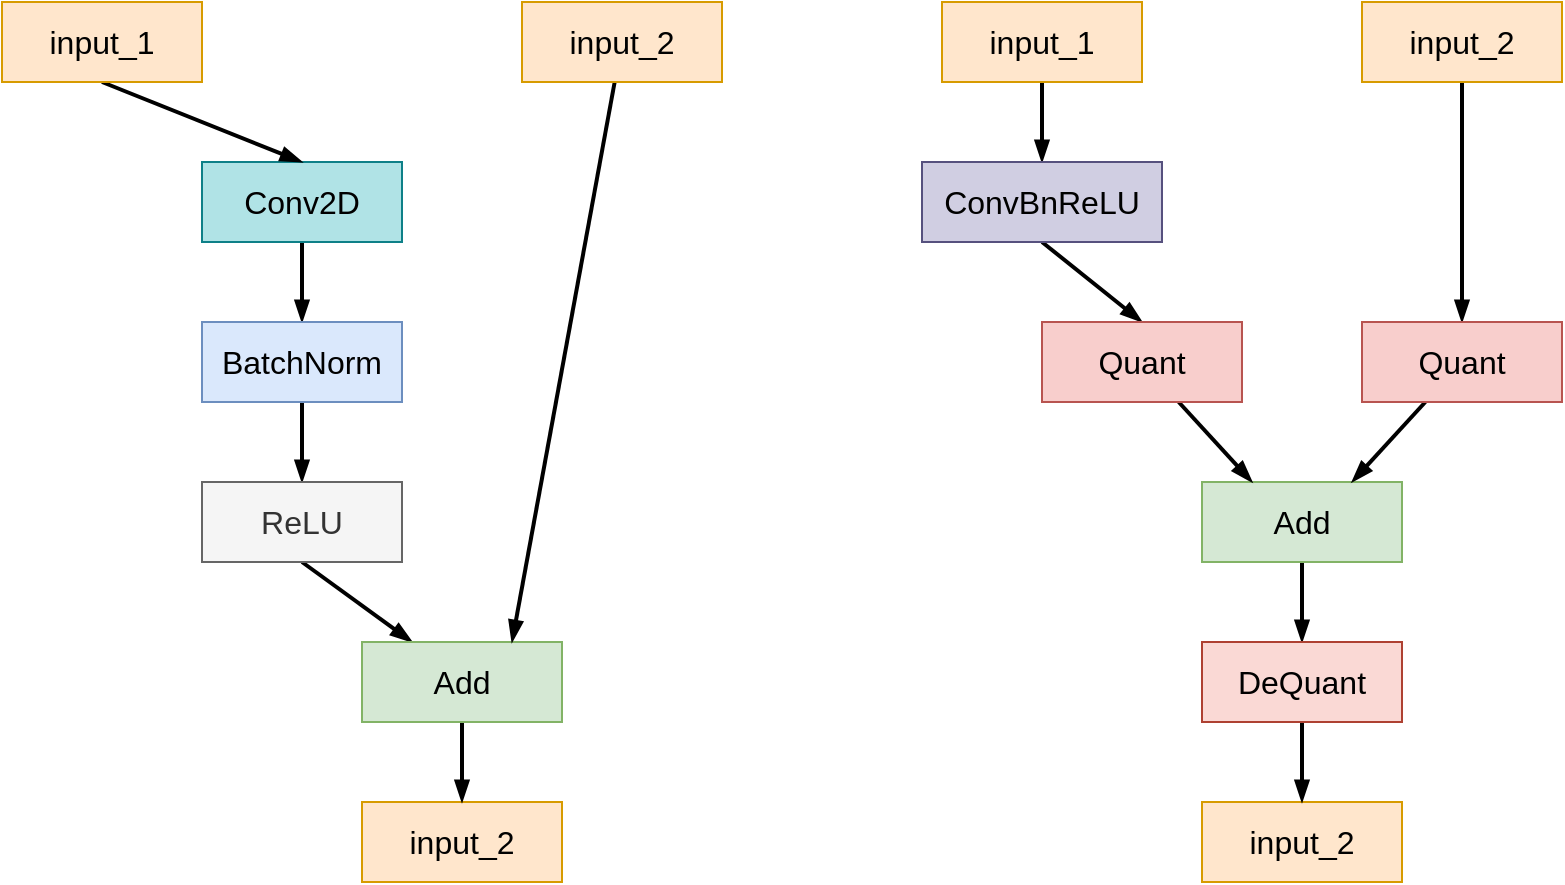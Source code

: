 <mxfile version="24.7.16">
  <diagram name="Trang-1" id="mQSTmGKFa3K6hvDLOO5k">
    <mxGraphModel dx="1042" dy="583" grid="1" gridSize="10" guides="1" tooltips="1" connect="1" arrows="1" fold="1" page="1" pageScale="1" pageWidth="827" pageHeight="1169" math="0" shadow="0">
      <root>
        <mxCell id="0" />
        <mxCell id="1" parent="0" />
        <mxCell id="bmuoetvA_6KD5d-4uN97-7" style="rounded=0;orthogonalLoop=1;jettySize=auto;html=1;entryX=0.5;entryY=0;entryDx=0;entryDy=0;strokeWidth=2;endArrow=blockThin;endFill=1;" edge="1" parent="1" source="PxvMtfoWUJHpTSwyp4GO-1" target="bmuoetvA_6KD5d-4uN97-3">
          <mxGeometry relative="1" as="geometry" />
        </mxCell>
        <mxCell id="PxvMtfoWUJHpTSwyp4GO-1" value="&lt;font style=&quot;font-size: 16px;&quot;&gt;Conv2D&lt;/font&gt;" style="rounded=0;whiteSpace=wrap;html=1;fillColor=#b0e3e6;strokeColor=#0e8088;" parent="1" vertex="1">
          <mxGeometry x="200" y="160" width="100" height="40" as="geometry" />
        </mxCell>
        <mxCell id="PxvMtfoWUJHpTSwyp4GO-2" value="" style="endArrow=blockThin;html=1;rounded=0;strokeWidth=2;endFill=1;entryX=0.5;entryY=0;entryDx=0;entryDy=0;exitX=0.5;exitY=1;exitDx=0;exitDy=0;" parent="1" source="PxvMtfoWUJHpTSwyp4GO-4" target="PxvMtfoWUJHpTSwyp4GO-1" edge="1">
          <mxGeometry width="50" height="50" relative="1" as="geometry">
            <mxPoint x="200" y="160" as="sourcePoint" />
            <mxPoint x="320" y="160" as="targetPoint" />
          </mxGeometry>
        </mxCell>
        <mxCell id="PxvMtfoWUJHpTSwyp4GO-4" value="&lt;font style=&quot;font-size: 16px;&quot;&gt;input_1&lt;/font&gt;" style="rounded=0;whiteSpace=wrap;html=1;fillColor=#ffe6cc;strokeColor=#d79b00;" parent="1" vertex="1">
          <mxGeometry x="100" y="80" width="100" height="40" as="geometry" />
        </mxCell>
        <mxCell id="PxvMtfoWUJHpTSwyp4GO-5" value="&lt;span style=&quot;font-size: 16px;&quot;&gt;input_2&lt;/span&gt;" style="rounded=0;whiteSpace=wrap;html=1;fillColor=#ffe6cc;strokeColor=#d79b00;" parent="1" vertex="1">
          <mxGeometry x="280" y="480" width="100" height="40" as="geometry" />
        </mxCell>
        <mxCell id="bmuoetvA_6KD5d-4uN97-9" style="edgeStyle=none;shape=connector;rounded=0;orthogonalLoop=1;jettySize=auto;html=1;entryX=0.5;entryY=0;entryDx=0;entryDy=0;strokeColor=default;strokeWidth=2;align=center;verticalAlign=middle;fontFamily=Helvetica;fontSize=11;fontColor=default;labelBackgroundColor=default;endArrow=blockThin;endFill=1;" edge="1" parent="1" source="bmuoetvA_6KD5d-4uN97-3" target="bmuoetvA_6KD5d-4uN97-5">
          <mxGeometry relative="1" as="geometry" />
        </mxCell>
        <mxCell id="bmuoetvA_6KD5d-4uN97-3" value="&lt;span style=&quot;font-size: 16px;&quot;&gt;BatchNorm&lt;/span&gt;" style="rounded=0;whiteSpace=wrap;html=1;fillColor=#dae8fc;strokeColor=#6c8ebf;" vertex="1" parent="1">
          <mxGeometry x="200" y="240" width="100" height="40" as="geometry" />
        </mxCell>
        <mxCell id="bmuoetvA_6KD5d-4uN97-12" style="shape=connector;rounded=0;orthogonalLoop=1;jettySize=auto;html=1;exitX=0.5;exitY=1;exitDx=0;exitDy=0;entryX=0.25;entryY=0;entryDx=0;entryDy=0;strokeColor=default;strokeWidth=2;align=center;verticalAlign=middle;fontFamily=Helvetica;fontSize=11;fontColor=default;labelBackgroundColor=default;endArrow=blockThin;endFill=1;" edge="1" parent="1" source="bmuoetvA_6KD5d-4uN97-5" target="bmuoetvA_6KD5d-4uN97-11">
          <mxGeometry relative="1" as="geometry" />
        </mxCell>
        <mxCell id="bmuoetvA_6KD5d-4uN97-5" value="&lt;span style=&quot;font-size: 16px;&quot;&gt;ReLU&lt;/span&gt;" style="rounded=0;whiteSpace=wrap;html=1;fillColor=#f5f5f5;strokeColor=#666666;fontColor=#333333;" vertex="1" parent="1">
          <mxGeometry x="200" y="320" width="100" height="40" as="geometry" />
        </mxCell>
        <mxCell id="bmuoetvA_6KD5d-4uN97-17" style="edgeStyle=none;shape=connector;rounded=0;orthogonalLoop=1;jettySize=auto;html=1;entryX=0.5;entryY=0;entryDx=0;entryDy=0;strokeColor=default;strokeWidth=2;align=center;verticalAlign=middle;fontFamily=Helvetica;fontSize=11;fontColor=default;labelBackgroundColor=default;endArrow=blockThin;endFill=1;" edge="1" parent="1" source="bmuoetvA_6KD5d-4uN97-11" target="PxvMtfoWUJHpTSwyp4GO-5">
          <mxGeometry relative="1" as="geometry" />
        </mxCell>
        <mxCell id="bmuoetvA_6KD5d-4uN97-11" value="&lt;font style=&quot;font-size: 16px;&quot;&gt;Add&lt;/font&gt;" style="rounded=0;whiteSpace=wrap;html=1;fillColor=#d5e8d4;strokeColor=#82b366;" vertex="1" parent="1">
          <mxGeometry x="280" y="400" width="100" height="40" as="geometry" />
        </mxCell>
        <mxCell id="bmuoetvA_6KD5d-4uN97-14" style="shape=connector;rounded=0;orthogonalLoop=1;jettySize=auto;html=1;entryX=0.75;entryY=0;entryDx=0;entryDy=0;strokeColor=default;strokeWidth=2;align=center;verticalAlign=middle;fontFamily=Helvetica;fontSize=11;fontColor=default;labelBackgroundColor=default;endArrow=blockThin;endFill=1;elbow=vertical;" edge="1" parent="1" source="bmuoetvA_6KD5d-4uN97-13" target="bmuoetvA_6KD5d-4uN97-11">
          <mxGeometry relative="1" as="geometry" />
        </mxCell>
        <mxCell id="bmuoetvA_6KD5d-4uN97-13" value="&lt;span style=&quot;font-size: 16px;&quot;&gt;input_2&lt;/span&gt;" style="rounded=0;whiteSpace=wrap;html=1;fillColor=#ffe6cc;strokeColor=#d79b00;" vertex="1" parent="1">
          <mxGeometry x="360" y="80" width="100" height="40" as="geometry" />
        </mxCell>
        <mxCell id="bmuoetvA_6KD5d-4uN97-20" value="" style="endArrow=blockThin;html=1;rounded=0;strokeWidth=2;endFill=1;entryX=0.5;entryY=0;entryDx=0;entryDy=0;exitX=0.5;exitY=1;exitDx=0;exitDy=0;" edge="1" parent="1" source="bmuoetvA_6KD5d-4uN97-21" target="bmuoetvA_6KD5d-4uN97-26">
          <mxGeometry width="50" height="50" relative="1" as="geometry">
            <mxPoint x="620" y="160" as="sourcePoint" />
            <mxPoint x="670" y="160" as="targetPoint" />
          </mxGeometry>
        </mxCell>
        <mxCell id="bmuoetvA_6KD5d-4uN97-21" value="&lt;font style=&quot;font-size: 16px;&quot;&gt;input_1&lt;/font&gt;" style="rounded=0;whiteSpace=wrap;html=1;fillColor=#ffe6cc;strokeColor=#d79b00;" vertex="1" parent="1">
          <mxGeometry x="570" y="80" width="100" height="40" as="geometry" />
        </mxCell>
        <mxCell id="bmuoetvA_6KD5d-4uN97-22" value="&lt;span style=&quot;font-size: 16px;&quot;&gt;input_2&lt;/span&gt;" style="rounded=0;whiteSpace=wrap;html=1;fillColor=#ffe6cc;strokeColor=#d79b00;" vertex="1" parent="1">
          <mxGeometry x="700" y="480" width="100" height="40" as="geometry" />
        </mxCell>
        <mxCell id="bmuoetvA_6KD5d-4uN97-25" style="shape=connector;rounded=0;orthogonalLoop=1;jettySize=auto;html=1;exitX=0.5;exitY=1;exitDx=0;exitDy=0;entryX=0.5;entryY=0;entryDx=0;entryDy=0;strokeColor=default;strokeWidth=2;align=center;verticalAlign=middle;fontFamily=Helvetica;fontSize=11;fontColor=default;labelBackgroundColor=default;endArrow=blockThin;endFill=1;" edge="1" parent="1" source="bmuoetvA_6KD5d-4uN97-26" target="bmuoetvA_6KD5d-4uN97-31">
          <mxGeometry relative="1" as="geometry" />
        </mxCell>
        <mxCell id="bmuoetvA_6KD5d-4uN97-26" value="&lt;span style=&quot;font-size: 16px;&quot;&gt;ConvBnReLU&lt;/span&gt;" style="rounded=0;whiteSpace=wrap;html=1;fillColor=#d0cee2;strokeColor=#56517e;" vertex="1" parent="1">
          <mxGeometry x="560" y="160" width="120" height="40" as="geometry" />
        </mxCell>
        <mxCell id="bmuoetvA_6KD5d-4uN97-27" style="edgeStyle=none;shape=connector;rounded=0;orthogonalLoop=1;jettySize=auto;html=1;entryX=0.5;entryY=0;entryDx=0;entryDy=0;strokeColor=default;strokeWidth=2;align=center;verticalAlign=middle;fontFamily=Helvetica;fontSize=11;fontColor=default;labelBackgroundColor=default;endArrow=blockThin;endFill=1;exitX=0.5;exitY=1;exitDx=0;exitDy=0;" edge="1" parent="1" source="bmuoetvA_6KD5d-4uN97-36" target="bmuoetvA_6KD5d-4uN97-22">
          <mxGeometry relative="1" as="geometry" />
        </mxCell>
        <mxCell id="bmuoetvA_6KD5d-4uN97-37" style="edgeStyle=none;shape=connector;rounded=0;orthogonalLoop=1;jettySize=auto;html=1;entryX=0.5;entryY=0;entryDx=0;entryDy=0;strokeColor=default;strokeWidth=2;align=center;verticalAlign=middle;fontFamily=Helvetica;fontSize=11;fontColor=default;labelBackgroundColor=default;endArrow=blockThin;endFill=1;" edge="1" parent="1" source="bmuoetvA_6KD5d-4uN97-28" target="bmuoetvA_6KD5d-4uN97-36">
          <mxGeometry relative="1" as="geometry" />
        </mxCell>
        <mxCell id="bmuoetvA_6KD5d-4uN97-28" value="&lt;font style=&quot;font-size: 16px;&quot;&gt;Add&lt;/font&gt;" style="rounded=0;whiteSpace=wrap;html=1;fillColor=#d5e8d4;strokeColor=#82b366;" vertex="1" parent="1">
          <mxGeometry x="700" y="320" width="100" height="40" as="geometry" />
        </mxCell>
        <mxCell id="bmuoetvA_6KD5d-4uN97-34" style="edgeStyle=orthogonalEdgeStyle;shape=connector;rounded=0;orthogonalLoop=1;jettySize=auto;html=1;entryX=0.5;entryY=0;entryDx=0;entryDy=0;strokeColor=default;strokeWidth=2;align=center;verticalAlign=middle;fontFamily=Helvetica;fontSize=11;fontColor=default;labelBackgroundColor=default;endArrow=blockThin;endFill=1;curved=1;" edge="1" parent="1" source="bmuoetvA_6KD5d-4uN97-30" target="bmuoetvA_6KD5d-4uN97-33">
          <mxGeometry relative="1" as="geometry" />
        </mxCell>
        <mxCell id="bmuoetvA_6KD5d-4uN97-30" value="&lt;span style=&quot;font-size: 16px;&quot;&gt;input_2&lt;/span&gt;" style="rounded=0;whiteSpace=wrap;html=1;fillColor=#ffe6cc;strokeColor=#d79b00;" vertex="1" parent="1">
          <mxGeometry x="780" y="80" width="100" height="40" as="geometry" />
        </mxCell>
        <mxCell id="bmuoetvA_6KD5d-4uN97-32" style="shape=connector;rounded=0;orthogonalLoop=1;jettySize=auto;html=1;entryX=0.25;entryY=0;entryDx=0;entryDy=0;strokeColor=default;strokeWidth=2;align=center;verticalAlign=middle;fontFamily=Helvetica;fontSize=11;fontColor=default;labelBackgroundColor=default;endArrow=blockThin;endFill=1;" edge="1" parent="1" source="bmuoetvA_6KD5d-4uN97-31" target="bmuoetvA_6KD5d-4uN97-28">
          <mxGeometry relative="1" as="geometry" />
        </mxCell>
        <mxCell id="bmuoetvA_6KD5d-4uN97-31" value="&lt;font style=&quot;font-size: 16px;&quot;&gt;Quant&lt;/font&gt;" style="rounded=0;whiteSpace=wrap;html=1;fillColor=#f8cecc;strokeColor=#b85450;" vertex="1" parent="1">
          <mxGeometry x="620" y="240" width="100" height="40" as="geometry" />
        </mxCell>
        <mxCell id="bmuoetvA_6KD5d-4uN97-35" style="edgeStyle=none;shape=connector;rounded=0;orthogonalLoop=1;jettySize=auto;html=1;entryX=0.75;entryY=0;entryDx=0;entryDy=0;strokeColor=default;strokeWidth=2;align=center;verticalAlign=middle;fontFamily=Helvetica;fontSize=11;fontColor=default;labelBackgroundColor=default;endArrow=blockThin;endFill=1;" edge="1" parent="1" source="bmuoetvA_6KD5d-4uN97-33" target="bmuoetvA_6KD5d-4uN97-28">
          <mxGeometry relative="1" as="geometry" />
        </mxCell>
        <mxCell id="bmuoetvA_6KD5d-4uN97-33" value="&lt;font style=&quot;font-size: 16px;&quot;&gt;Quant&lt;/font&gt;" style="rounded=0;whiteSpace=wrap;html=1;fillColor=#f8cecc;strokeColor=#b85450;" vertex="1" parent="1">
          <mxGeometry x="780" y="240" width="100" height="40" as="geometry" />
        </mxCell>
        <mxCell id="bmuoetvA_6KD5d-4uN97-36" value="&lt;font style=&quot;font-size: 16px;&quot;&gt;DeQuant&lt;/font&gt;" style="rounded=0;whiteSpace=wrap;html=1;fillColor=#fad9d5;strokeColor=#ae4132;" vertex="1" parent="1">
          <mxGeometry x="700" y="400" width="100" height="40" as="geometry" />
        </mxCell>
      </root>
    </mxGraphModel>
  </diagram>
</mxfile>
